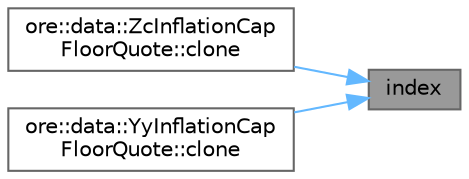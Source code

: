 digraph "index"
{
 // INTERACTIVE_SVG=YES
 // LATEX_PDF_SIZE
  bgcolor="transparent";
  edge [fontname=Helvetica,fontsize=10,labelfontname=Helvetica,labelfontsize=10];
  node [fontname=Helvetica,fontsize=10,shape=box,height=0.2,width=0.4];
  rankdir="RL";
  Node1 [label="index",height=0.2,width=0.4,color="gray40", fillcolor="grey60", style="filled", fontcolor="black",tooltip=" "];
  Node1 -> Node2 [dir="back",color="steelblue1",style="solid"];
  Node2 [label="ore::data::ZcInflationCap\lFloorQuote::clone",height=0.2,width=0.4,color="grey40", fillcolor="white", style="filled",URL="$classore_1_1data_1_1_zc_inflation_cap_floor_quote.html#ac093e742f5faa92a783e7da776e6a637",tooltip="Make a copy of the market datum."];
  Node1 -> Node3 [dir="back",color="steelblue1",style="solid"];
  Node3 [label="ore::data::YyInflationCap\lFloorQuote::clone",height=0.2,width=0.4,color="grey40", fillcolor="white", style="filled",URL="$classore_1_1data_1_1_yy_inflation_cap_floor_quote.html#ac093e742f5faa92a783e7da776e6a637",tooltip="Make a copy of the market datum."];
}
